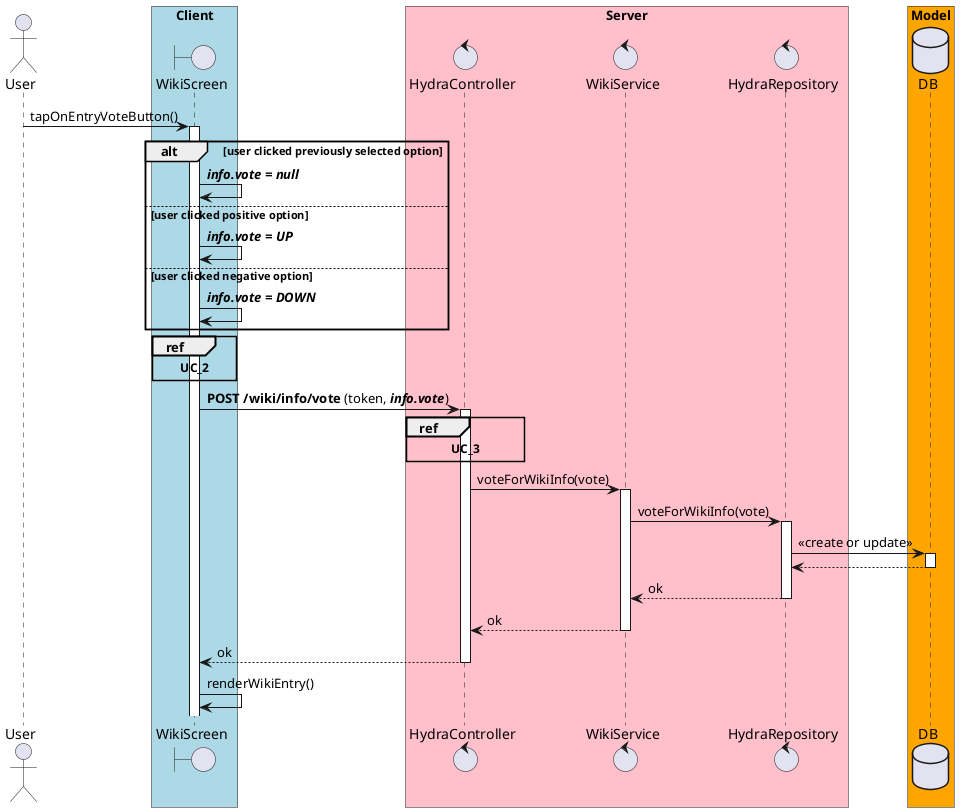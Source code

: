 @startuml
actor User
boundary WikiScreen
control HydraController
control WikiService
control HydraRepository

database DB

box "Client" #LightBlue
   participant WikiScreen
end box

box "Server" #Pink
   control HydraController
    control WikiService
    control HydraRepository
end box

box "Model" #Orange
   participant DB
end box

User -> WikiScreen : tapOnEntryVoteButton()

activate WikiScreen
alt user clicked previously selected option
WikiScreen -> WikiScreen : //**info.vote = null**//
else user clicked positive option
WikiScreen -> WikiScreen : //**info.vote = UP**//
else user clicked negative option
WikiScreen -> WikiScreen : //**info.vote = DOWN**//
end

ref over WikiScreen : **UC_2**
WikiScreen -> HydraController : **POST /wiki/info/vote** (token, //**info.vote**//)
ref over HydraController : **UC_3**

activate HydraController
HydraController -> WikiService : voteForWikiInfo(vote)
activate WikiService
WikiService -> HydraRepository : voteForWikiInfo(vote)
activate HydraRepository
HydraRepository -> DB : << create or update >>
activate DB
DB --> HydraRepository
deactivate DB
HydraRepository --> WikiService : ok
deactivate HydraRepository
WikiService --> HydraController : ok
deactivate WikiService
HydraController --> WikiScreen : ok
deactivate HydraController
WikiScreen -> WikiScreen : renderWikiEntry()


@enduml
